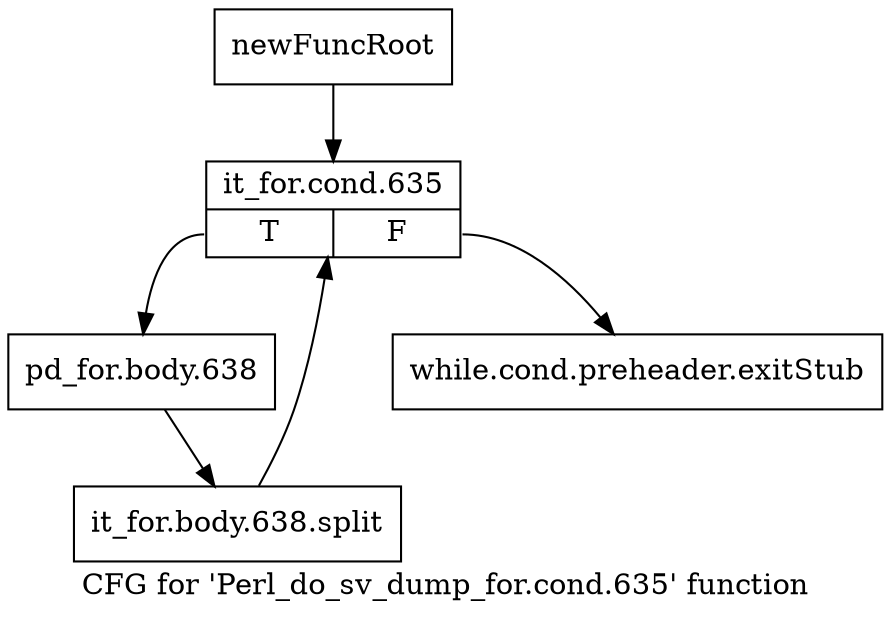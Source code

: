 digraph "CFG for 'Perl_do_sv_dump_for.cond.635' function" {
	label="CFG for 'Perl_do_sv_dump_for.cond.635' function";

	Node0x4b56fa0 [shape=record,label="{newFuncRoot}"];
	Node0x4b56fa0 -> Node0x4b57040;
	Node0x4b56ff0 [shape=record,label="{while.cond.preheader.exitStub}"];
	Node0x4b57040 [shape=record,label="{it_for.cond.635|{<s0>T|<s1>F}}"];
	Node0x4b57040:s0 -> Node0x4b57090;
	Node0x4b57040:s1 -> Node0x4b56ff0;
	Node0x4b57090 [shape=record,label="{pd_for.body.638}"];
	Node0x4b57090 -> Node0x6b27cd0;
	Node0x6b27cd0 [shape=record,label="{it_for.body.638.split}"];
	Node0x6b27cd0 -> Node0x4b57040;
}
